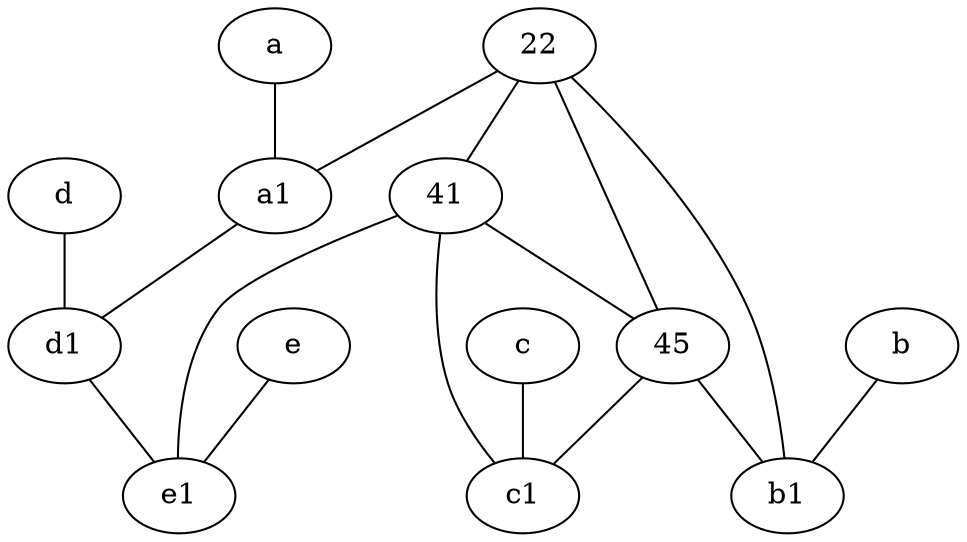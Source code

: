 graph {
	node [labelfontsize=50]
	22 [labelfontsize=50]
	41 [labelfontsize=50]
	c [labelfontsize=50 pos="4.5,2!"]
	e1 [labelfontsize=50 pos="7,7!"]
	b [labelfontsize=50 pos="10,4!"]
	b1 [labelfontsize=50 pos="9,4!"]
	a [labelfontsize=50 pos="8,2!"]
	c1 [labelfontsize=50 pos="4.5,3!"]
	45 [labelfontsize=50]
	d [labelfontsize=50 pos="2,5!"]
	d1 [labelfontsize=50 pos="3,5!"]
	e [labelfontsize=50 pos="7,9!"]
	a1 [labelfontsize=50 pos="8,3!"]
	a -- a1
	41 -- e1
	45 -- b1
	e -- e1
	41 -- c1
	c -- c1
	a1 -- d1
	22 -- b1
	d -- d1
	d1 -- e1
	45 -- c1
	b -- b1
	41 -- 45
	22 -- a1
	22 -- 41
	22 -- 45
}
